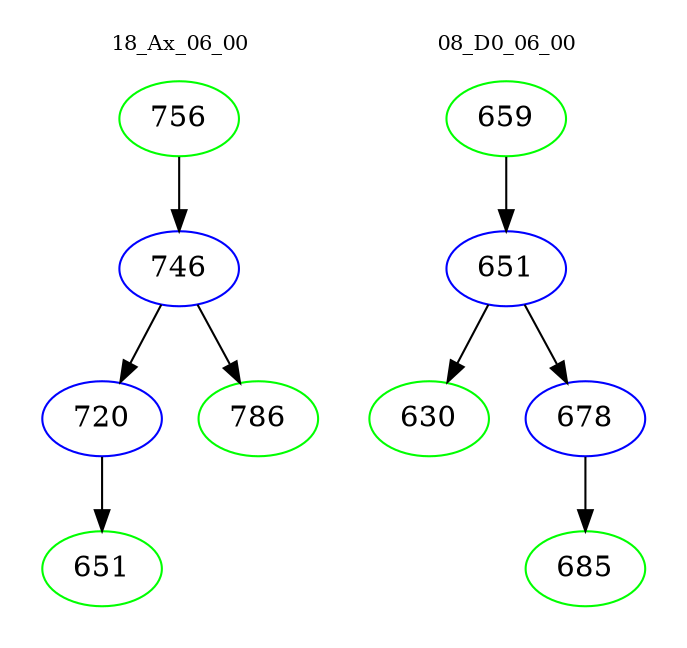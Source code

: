 digraph{
subgraph cluster_0 {
color = white
label = "18_Ax_06_00";
fontsize=10;
T0_756 [label="756", color="green"]
T0_756 -> T0_746 [color="black"]
T0_746 [label="746", color="blue"]
T0_746 -> T0_720 [color="black"]
T0_720 [label="720", color="blue"]
T0_720 -> T0_651 [color="black"]
T0_651 [label="651", color="green"]
T0_746 -> T0_786 [color="black"]
T0_786 [label="786", color="green"]
}
subgraph cluster_1 {
color = white
label = "08_D0_06_00";
fontsize=10;
T1_659 [label="659", color="green"]
T1_659 -> T1_651 [color="black"]
T1_651 [label="651", color="blue"]
T1_651 -> T1_630 [color="black"]
T1_630 [label="630", color="green"]
T1_651 -> T1_678 [color="black"]
T1_678 [label="678", color="blue"]
T1_678 -> T1_685 [color="black"]
T1_685 [label="685", color="green"]
}
}
